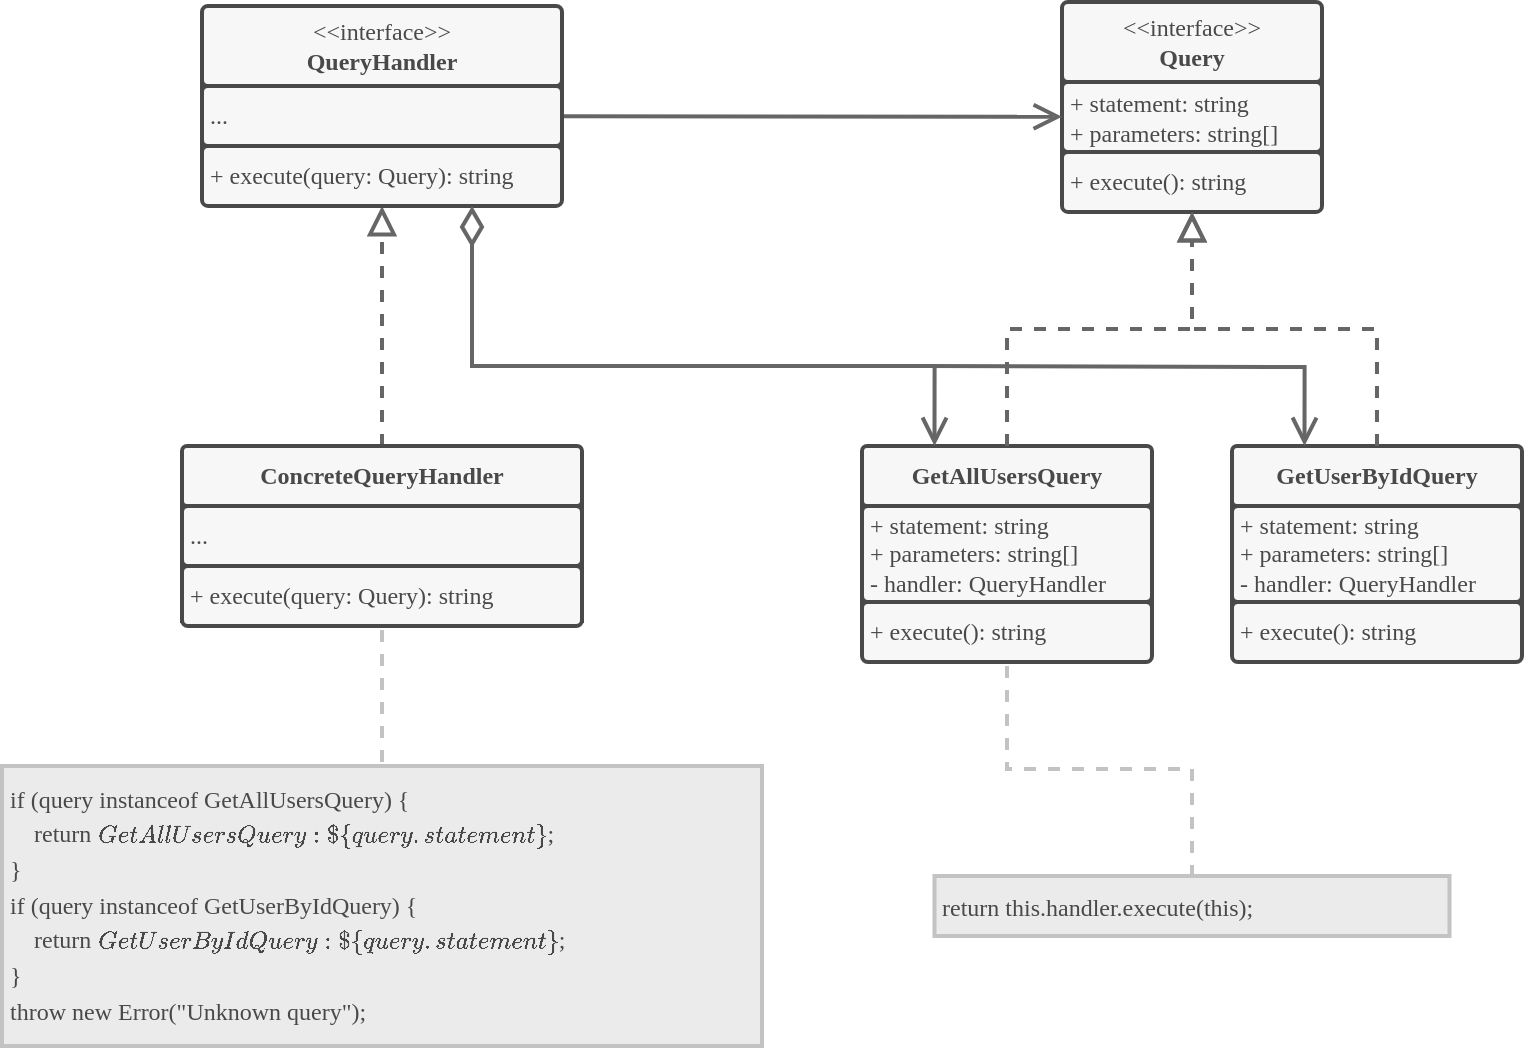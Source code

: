 <mxfile>
    <diagram name="Página-1" id="TTp-K46U8V-8WiusqMop">
        <mxGraphModel dx="7555" dy="5290" grid="1" gridSize="10" guides="1" tooltips="1" connect="1" arrows="1" fold="1" page="1" pageScale="1" pageWidth="827" pageHeight="1169" math="0" shadow="0">
            <root>
                <mxCell id="0"/>
                <mxCell id="1" parent="0"/>
                <mxCell id="306" style="edgeStyle=none;html=1;entryX=0.5;entryY=1;entryDx=0;entryDy=0;endArrow=block;rounded=0;strokeColor=#666666;fontSource=https%3A%2F%2Ffonts.googleapis.com%2Fcss%3Ffamily%3DNunito;targetPerimeterSpacing=0;dashed=1;endFill=0;strokeWidth=2;endSize=10;startSize=10;" parent="1" source="303" target="300" edge="1">
                    <mxGeometry relative="1" as="geometry"/>
                </mxCell>
                <mxCell id="312" value="" style="group" parent="1" vertex="1" connectable="0">
                    <mxGeometry x="5130" y="218" width="130" height="104.97" as="geometry"/>
                </mxCell>
                <mxCell id="308" value="" style="whiteSpace=wrap;html=1;strokeColor=#494949;fillColor=#494949;container=0;strokeWidth=2;" parent="312" vertex="1">
                    <mxGeometry y="29.93" width="130" height="50.07" as="geometry"/>
                </mxCell>
                <mxCell id="309" value="&lt;div&gt;&lt;font face=&quot;Nunito&quot; color=&quot;#494949&quot;&gt;+ statement: string&lt;/font&gt;&lt;/div&gt;&lt;div&gt;&lt;span style=&quot;color: rgb(73, 73, 73); font-family: Nunito; background-color: initial;&quot;&gt;+ parameters: string[]&lt;/span&gt;&lt;/div&gt;" style="rounded=1;whiteSpace=wrap;html=1;arcSize=6;fillColor=#F7F7F7;strokeColor=#494949;align=left;spacingLeft=2;container=0;strokeWidth=2;absoluteArcSize=1;" parent="312" vertex="1">
                    <mxGeometry y="40.0" width="130.0" height="35.0" as="geometry"/>
                </mxCell>
                <mxCell id="310" value="&lt;font face=&quot;Nunito&quot; color=&quot;#494949&quot;&gt;&amp;lt;&amp;lt;interface&amp;gt;&amp;gt;&lt;br&gt;&lt;b&gt;Query&lt;/b&gt;&lt;br&gt;&lt;/font&gt;" style="rounded=1;whiteSpace=wrap;html=1;arcSize=6;fillColor=#F7F7F7;strokeColor=#494949;container=1;strokeWidth=2;absoluteArcSize=1;collapsible=0;" parent="312" vertex="1">
                    <mxGeometry width="130" height="40.0" as="geometry"/>
                </mxCell>
                <mxCell id="311" value="&lt;font face=&quot;Nunito&quot;&gt;+&amp;nbsp;execute(): string&lt;/font&gt;" style="rounded=1;whiteSpace=wrap;html=1;arcSize=6;fillColor=#F7F7F7;strokeColor=#494949;align=left;perimeterSpacing=0;spacingLeft=2;fontColor=#494949;strokeWidth=2;container=0;absoluteArcSize=1;" parent="312" vertex="1">
                    <mxGeometry y="74.97" width="130" height="30.0" as="geometry"/>
                </mxCell>
                <mxCell id="313" value="" style="group" parent="1" vertex="1" connectable="0">
                    <mxGeometry x="4700" y="220" width="180" height="99.97" as="geometry"/>
                </mxCell>
                <mxCell id="297" value="" style="whiteSpace=wrap;html=1;strokeColor=#494949;fillColor=#494949;container=0;strokeWidth=2;" parent="313" vertex="1">
                    <mxGeometry y="29.93" width="180.0" height="50.07" as="geometry"/>
                </mxCell>
                <mxCell id="298" value="&lt;font face=&quot;Nunito&quot; color=&quot;#494949&quot;&gt;...&lt;/font&gt;" style="rounded=1;whiteSpace=wrap;html=1;arcSize=6;fillColor=#F7F7F7;strokeColor=#494949;align=left;spacingLeft=2;container=0;strokeWidth=2;absoluteArcSize=1;" parent="313" vertex="1">
                    <mxGeometry y="39.97" width="180.0" height="30" as="geometry"/>
                </mxCell>
                <mxCell id="299" value="&lt;font face=&quot;Nunito&quot; color=&quot;#494949&quot;&gt;&amp;lt;&amp;lt;interface&amp;gt;&amp;gt;&lt;br&gt;&lt;b&gt;QueryHandler&lt;/b&gt;&lt;br&gt;&lt;/font&gt;" style="rounded=1;whiteSpace=wrap;html=1;arcSize=6;fillColor=#F7F7F7;strokeColor=#494949;container=0;strokeWidth=2;absoluteArcSize=1;collapsible=0;" parent="313" vertex="1">
                    <mxGeometry width="180.0" height="40" as="geometry"/>
                </mxCell>
                <mxCell id="300" value="&lt;font face=&quot;Nunito&quot;&gt;+&amp;nbsp;execute(query: Query): string&lt;/font&gt;" style="rounded=1;whiteSpace=wrap;html=1;arcSize=6;fillColor=#F7F7F7;strokeColor=#494949;align=left;perimeterSpacing=0;spacingLeft=2;fontColor=#494949;strokeWidth=2;container=0;absoluteArcSize=1;" parent="313" vertex="1">
                    <mxGeometry y="69.97" width="180.0" height="30" as="geometry"/>
                </mxCell>
                <mxCell id="314" style="edgeStyle=none;html=1;sourcePerimeterSpacing=1;targetPerimeterSpacing=0;endArrow=open;rounded=0;strokeColor=#666666;startArrow=none;startFill=0;endFill=0;fontSource=https%3A%2F%2Ffonts.googleapis.com%2Fcss%3Ffamily%3DFira%2BCode%2BMedium;strokeWidth=2;endSize=10;startSize=10;" parent="1" source="298" target="309" edge="1">
                    <mxGeometry relative="1" as="geometry">
                        <mxPoint x="4960" y="270" as="sourcePoint"/>
                    </mxGeometry>
                </mxCell>
                <mxCell id="316" value="" style="group" parent="1" vertex="1" connectable="0">
                    <mxGeometry x="4690" y="440" width="200" height="90" as="geometry"/>
                </mxCell>
                <mxCell id="302" value="" style="whiteSpace=wrap;html=1;fillColor=#494949;strokeColor=#494949;container=0;strokeWidth=2;" parent="316" vertex="1">
                    <mxGeometry y="27.5" width="200" height="60" as="geometry"/>
                </mxCell>
                <mxCell id="303" value="&lt;font face=&quot;Nunito&quot; color=&quot;#494949&quot;&gt;&lt;b&gt;ConcreteQueryHandler&lt;/b&gt;&lt;/font&gt;" style="rounded=1;whiteSpace=wrap;html=1;arcSize=5;fillColor=#F7F7F7;strokeColor=#494949;strokeWidth=2;container=0;absoluteArcSize=1;" parent="316" vertex="1">
                    <mxGeometry width="200" height="30" as="geometry"/>
                </mxCell>
                <mxCell id="304" value="&lt;font face=&quot;Nunito&quot;&gt;...&lt;/font&gt;" style="rounded=1;whiteSpace=wrap;html=1;arcSize=6;fillColor=#F7F7F7;strokeColor=#494949;align=left;perimeterSpacing=0;spacingLeft=2;fontColor=#494949;strokeWidth=2;container=0;absoluteArcSize=1;" parent="316" vertex="1">
                    <mxGeometry y="30" width="200" height="30" as="geometry"/>
                </mxCell>
                <mxCell id="305" value="&lt;span style=&quot;color: rgb(73, 73, 73); font-family: Nunito;&quot;&gt;+&amp;nbsp;execute(query: Query): string&lt;/span&gt;&lt;font face=&quot;Nunito&quot; color=&quot;#494949&quot;&gt;&lt;br&gt;&lt;/font&gt;" style="rounded=1;whiteSpace=wrap;html=1;arcSize=6;fillColor=#F7F7F7;strokeColor=#494949;align=left;spacingLeft=2;container=0;strokeWidth=2;absoluteArcSize=1;" parent="316" vertex="1">
                    <mxGeometry y="60" width="200" height="30" as="geometry"/>
                </mxCell>
                <mxCell id="322" value="" style="group" parent="1" vertex="1" connectable="0">
                    <mxGeometry x="5030" y="440" width="145" height="108" as="geometry"/>
                </mxCell>
                <mxCell id="318" value="" style="whiteSpace=wrap;html=1;fillColor=#494949;strokeColor=#494949;container=0;strokeWidth=2;" parent="322" vertex="1">
                    <mxGeometry y="27.5" width="145" height="60" as="geometry"/>
                </mxCell>
                <mxCell id="319" value="&lt;font face=&quot;Nunito&quot; color=&quot;#494949&quot;&gt;&lt;b&gt;GetAllUsersQuery&lt;/b&gt;&lt;/font&gt;" style="rounded=1;whiteSpace=wrap;html=1;arcSize=5;fillColor=#F7F7F7;strokeColor=#494949;strokeWidth=2;container=0;absoluteArcSize=1;" parent="322" vertex="1">
                    <mxGeometry width="145" height="30" as="geometry"/>
                </mxCell>
                <mxCell id="320" value="&lt;div style=&quot;color: rgb(240, 240, 240);&quot;&gt;&lt;font face=&quot;Nunito&quot; color=&quot;#494949&quot;&gt;+ statement: string&lt;/font&gt;&lt;/div&gt;&lt;div style=&quot;color: rgb(240, 240, 240);&quot;&gt;&lt;span style=&quot;color: rgb(73, 73, 73); font-family: Nunito; background-color: initial;&quot;&gt;+ parameters: string[]&lt;/span&gt;&lt;/div&gt;&lt;div style=&quot;color: rgb(240, 240, 240);&quot;&gt;&lt;span style=&quot;color: rgb(73, 73, 73); font-family: Nunito; background-color: initial;&quot;&gt;- handler: QueryHandler&lt;/span&gt;&lt;/div&gt;" style="rounded=1;whiteSpace=wrap;html=1;arcSize=6;fillColor=#F7F7F7;strokeColor=#494949;align=left;perimeterSpacing=0;spacingLeft=2;fontColor=#494949;strokeWidth=2;container=0;absoluteArcSize=1;" parent="322" vertex="1">
                    <mxGeometry y="30" width="145" height="48" as="geometry"/>
                </mxCell>
                <mxCell id="321" value="&lt;span style=&quot;color: rgb(73, 73, 73); font-family: Nunito;&quot;&gt;+&amp;nbsp;execute(): string&lt;/span&gt;&lt;font face=&quot;Nunito&quot; color=&quot;#494949&quot;&gt;&lt;br&gt;&lt;/font&gt;" style="rounded=1;whiteSpace=wrap;html=1;arcSize=6;fillColor=#F7F7F7;strokeColor=#494949;align=left;spacingLeft=2;container=0;strokeWidth=2;absoluteArcSize=1;" parent="322" vertex="1">
                    <mxGeometry y="78" width="145" height="30" as="geometry"/>
                </mxCell>
                <mxCell id="323" value="" style="group" parent="1" vertex="1" connectable="0">
                    <mxGeometry x="5215" y="440" width="145" height="108" as="geometry"/>
                </mxCell>
                <mxCell id="324" value="" style="whiteSpace=wrap;html=1;fillColor=#494949;strokeColor=#494949;container=0;strokeWidth=2;" parent="323" vertex="1">
                    <mxGeometry y="27.5" width="145" height="60" as="geometry"/>
                </mxCell>
                <mxCell id="325" value="&lt;font face=&quot;Nunito&quot; color=&quot;#494949&quot;&gt;&lt;b&gt;GetUserByIdQuery&lt;/b&gt;&lt;/font&gt;" style="rounded=1;whiteSpace=wrap;html=1;arcSize=5;fillColor=#F7F7F7;strokeColor=#494949;strokeWidth=2;container=0;absoluteArcSize=1;" parent="323" vertex="1">
                    <mxGeometry width="145" height="30" as="geometry"/>
                </mxCell>
                <mxCell id="326" value="&lt;div style=&quot;color: rgb(240, 240, 240);&quot;&gt;&lt;font face=&quot;Nunito&quot; color=&quot;#494949&quot;&gt;+ statement: string&lt;/font&gt;&lt;/div&gt;&lt;div style=&quot;color: rgb(240, 240, 240);&quot;&gt;&lt;span style=&quot;color: rgb(73, 73, 73); font-family: Nunito; background-color: initial;&quot;&gt;+ parameters: string[]&lt;/span&gt;&lt;/div&gt;&lt;div style=&quot;color: rgb(240, 240, 240);&quot;&gt;&lt;span style=&quot;color: rgb(73, 73, 73); font-family: Nunito; background-color: initial;&quot;&gt;- handler: QueryHandler&lt;/span&gt;&lt;/div&gt;" style="rounded=1;whiteSpace=wrap;html=1;arcSize=6;fillColor=#F7F7F7;strokeColor=#494949;align=left;perimeterSpacing=0;spacingLeft=2;fontColor=#494949;strokeWidth=2;container=0;absoluteArcSize=1;" parent="323" vertex="1">
                    <mxGeometry y="30" width="145" height="48" as="geometry"/>
                </mxCell>
                <mxCell id="327" value="&lt;span style=&quot;color: rgb(73, 73, 73); font-family: Nunito;&quot;&gt;+&amp;nbsp;execute(): string&lt;/span&gt;&lt;font face=&quot;Nunito&quot; color=&quot;#494949&quot;&gt;&lt;br&gt;&lt;/font&gt;" style="rounded=1;whiteSpace=wrap;html=1;arcSize=6;fillColor=#F7F7F7;strokeColor=#494949;align=left;spacingLeft=2;container=0;strokeWidth=2;absoluteArcSize=1;" parent="323" vertex="1">
                    <mxGeometry y="78" width="145" height="30" as="geometry"/>
                </mxCell>
                <mxCell id="329" style="edgeStyle=orthogonalEdgeStyle;html=1;entryX=0.5;entryY=1;entryDx=0;entryDy=0;startArrow=none;startFill=0;endArrow=block;endFill=0;sourcePerimeterSpacing=0;targetPerimeterSpacing=0;rounded=0;strokeColor=#666666;fontSource=https%3A%2F%2Ffonts.googleapis.com%2Fcss%3Ffamily%3DNunito;dashed=1;strokeWidth=2;endSize=10;startSize=10;" parent="1" source="319" target="311" edge="1">
                    <mxGeometry relative="1" as="geometry"/>
                </mxCell>
                <mxCell id="330" style="edgeStyle=orthogonalEdgeStyle;html=1;entryX=0.5;entryY=1;entryDx=0;entryDy=0;startArrow=none;startFill=0;endArrow=block;endFill=0;sourcePerimeterSpacing=0;targetPerimeterSpacing=0;rounded=0;strokeColor=#666666;fontSource=https%3A%2F%2Ffonts.googleapis.com%2Fcss%3Ffamily%3DNunito;dashed=1;strokeWidth=2;endSize=10;startSize=10;" parent="1" source="325" target="311" edge="1">
                    <mxGeometry relative="1" as="geometry"/>
                </mxCell>
                <mxCell id="332" style="edgeStyle=orthogonalEdgeStyle;html=1;entryX=0.25;entryY=0;entryDx=0;entryDy=0;startArrow=diamondThin;startFill=0;endArrow=open;endFill=0;sourcePerimeterSpacing=1;targetPerimeterSpacing=1;rounded=0;strokeColor=#666666;strokeWidth=2;startSize=15;endSize=10;exitX=0.75;exitY=1;exitDx=0;exitDy=0;" parent="1" source="300" target="319" edge="1">
                    <mxGeometry relative="1" as="geometry">
                        <Array as="points">
                            <mxPoint x="4835" y="400"/>
                            <mxPoint x="5066" y="400"/>
                        </Array>
                    </mxGeometry>
                </mxCell>
                <mxCell id="333" style="edgeStyle=orthogonalEdgeStyle;html=1;entryX=0.25;entryY=0;entryDx=0;entryDy=0;startArrow=none;startFill=0;endArrow=open;endFill=0;sourcePerimeterSpacing=1;targetPerimeterSpacing=1;rounded=0;strokeColor=#666666;strokeWidth=2;startSize=15;endSize=10;" parent="1" target="325" edge="1">
                    <mxGeometry relative="1" as="geometry">
                        <mxPoint x="5060" y="400" as="sourcePoint"/>
                    </mxGeometry>
                </mxCell>
                <mxCell id="334" value="&lt;div style=&quot;line-height: 26px;&quot;&gt;&lt;div style=&quot;line-height: 26px;&quot;&gt;&lt;div style=&quot;line-height: 26px;&quot;&gt;&lt;div style=&quot;line-height: 147%;&quot;&gt;&lt;div style=&quot;line-height: 147%;&quot;&gt;&lt;div style=&quot;line-height: 137%;&quot;&gt;&lt;div style=&quot;line-height: 137%;&quot;&gt;&lt;div style=&quot;line-height: 26px;&quot;&gt;&lt;font data-font-src=&quot;https://fonts.googleapis.com/css?family=Fira+Code+Medium&quot; face=&quot;Fira Code Medium&quot;&gt;return this.handler.execute(this);&lt;/font&gt;&lt;/div&gt;&lt;/div&gt;&lt;/div&gt;&lt;/div&gt;&lt;/div&gt;&lt;/div&gt;&lt;/div&gt;&lt;/div&gt;" style="rounded=0;whiteSpace=wrap;html=1;fontColor=#494949;strokeColor=#C3C3C3;fillColor=#EBEBEB;align=left;verticalAlign=middle;spacingLeft=2;spacingRight=1;strokeWidth=2;" parent="1" vertex="1">
                    <mxGeometry x="5066.25" y="655" width="257.5" height="30" as="geometry"/>
                </mxCell>
                <mxCell id="335" style="edgeStyle=orthogonalEdgeStyle;html=1;entryX=0.5;entryY=0;entryDx=0;entryDy=0;startArrow=none;startFill=0;endArrow=none;endFill=0;sourcePerimeterSpacing=2;targetPerimeterSpacing=1;rounded=0;strokeColor=#C3C3C3;fontSource=https%3A%2F%2Ffonts.googleapis.com%2Fcss%3Ffamily%3DFira%2BCode%2BMedium;strokeWidth=2;startSize=15;endSize=10;dashed=1;" parent="1" source="321" target="334" edge="1">
                    <mxGeometry relative="1" as="geometry"/>
                </mxCell>
                <mxCell id="337" style="edgeStyle=orthogonalEdgeStyle;html=1;entryX=0.5;entryY=1;entryDx=0;entryDy=0;fontFamily=Helvetica;fontSource=https%3A%2F%2Ffonts.googleapis.com%2Fcss%3Ffamily%3DFira%2BCode%2BMedium;startArrow=none;startFill=0;endArrow=none;endFill=0;sourcePerimeterSpacing=2;targetPerimeterSpacing=1;rounded=0;strokeColor=#C3C3C3;strokeWidth=2;startSize=15;endSize=10;dashed=1;" parent="1" source="336" target="305" edge="1">
                    <mxGeometry relative="1" as="geometry"/>
                </mxCell>
                <mxCell id="336" value="&lt;div style=&quot;line-height: 26px;&quot;&gt;&lt;div style=&quot;line-height: 26px;&quot;&gt;&lt;div style=&quot;line-height: 26px;&quot;&gt;&lt;div style=&quot;line-height: 147%;&quot;&gt;&lt;div style=&quot;line-height: 147%;&quot;&gt;&lt;div style=&quot;line-height: 137%;&quot;&gt;&lt;div style=&quot;line-height: 137%;&quot;&gt;&lt;div style=&quot;line-height: 147%;&quot;&gt;&lt;div style=&quot;line-height: 147%;&quot;&gt;&lt;font data-font-src=&quot;https://fonts.googleapis.com/css?family=Fira+Code+Medium&quot; face=&quot;Fira Code Medium&quot;&gt;if (query instanceof GetAllUsersQuery) {&lt;/font&gt;&lt;/div&gt;&lt;div style=&quot;line-height: 147%;&quot;&gt;&lt;font data-font-src=&quot;https://fonts.googleapis.com/css?family=Fira+Code+Medium&quot; face=&quot;Fira Code Medium&quot;&gt;&amp;nbsp; &amp;nbsp; return `GetAllUsersQuery: ${query.statement}`;&lt;/font&gt;&lt;/div&gt;&lt;div style=&quot;line-height: 147%;&quot;&gt;&lt;font data-font-src=&quot;https://fonts.googleapis.com/css?family=Fira+Code+Medium&quot; face=&quot;Fira Code Medium&quot;&gt;}&lt;/font&gt;&lt;/div&gt;&lt;div style=&quot;line-height: 147%;&quot;&gt;&lt;font data-font-src=&quot;https://fonts.googleapis.com/css?family=Fira+Code+Medium&quot; face=&quot;Fira Code Medium&quot;&gt;if (query instanceof GetUserByIdQuery) {&lt;/font&gt;&lt;/div&gt;&lt;div style=&quot;line-height: 147%;&quot;&gt;&lt;font data-font-src=&quot;https://fonts.googleapis.com/css?family=Fira+Code+Medium&quot; face=&quot;Fira Code Medium&quot;&gt;&amp;nbsp; &amp;nbsp; return `GetUserByIdQuery: ${query.statement}`;&lt;/font&gt;&lt;/div&gt;&lt;div style=&quot;line-height: 147%;&quot;&gt;&lt;font data-font-src=&quot;https://fonts.googleapis.com/css?family=Fira+Code+Medium&quot; face=&quot;Fira Code Medium&quot;&gt;}&lt;/font&gt;&lt;/div&gt;&lt;div style=&quot;line-height: 147%;&quot;&gt;&lt;font data-font-src=&quot;https://fonts.googleapis.com/css?family=Fira+Code+Medium&quot; face=&quot;Fira Code Medium&quot;&gt;throw new Error(&quot;Unknown query&quot;);&lt;/font&gt;&lt;/div&gt;&lt;/div&gt;&lt;/div&gt;&lt;/div&gt;&lt;/div&gt;&lt;/div&gt;&lt;/div&gt;&lt;/div&gt;&lt;/div&gt;" style="rounded=0;whiteSpace=wrap;html=1;fontColor=#494949;strokeColor=#C3C3C3;fillColor=#EBEBEB;align=left;verticalAlign=middle;spacingLeft=2;spacingRight=1;strokeWidth=2;" parent="1" vertex="1">
                    <mxGeometry x="4600" y="600" width="380" height="140" as="geometry"/>
                </mxCell>
            </root>
        </mxGraphModel>
    </diagram>
</mxfile>
